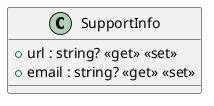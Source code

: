 @startuml
class SupportInfo {
    + url : string? <<get>> <<set>>
    + email : string? <<get>> <<set>>
}
@enduml
